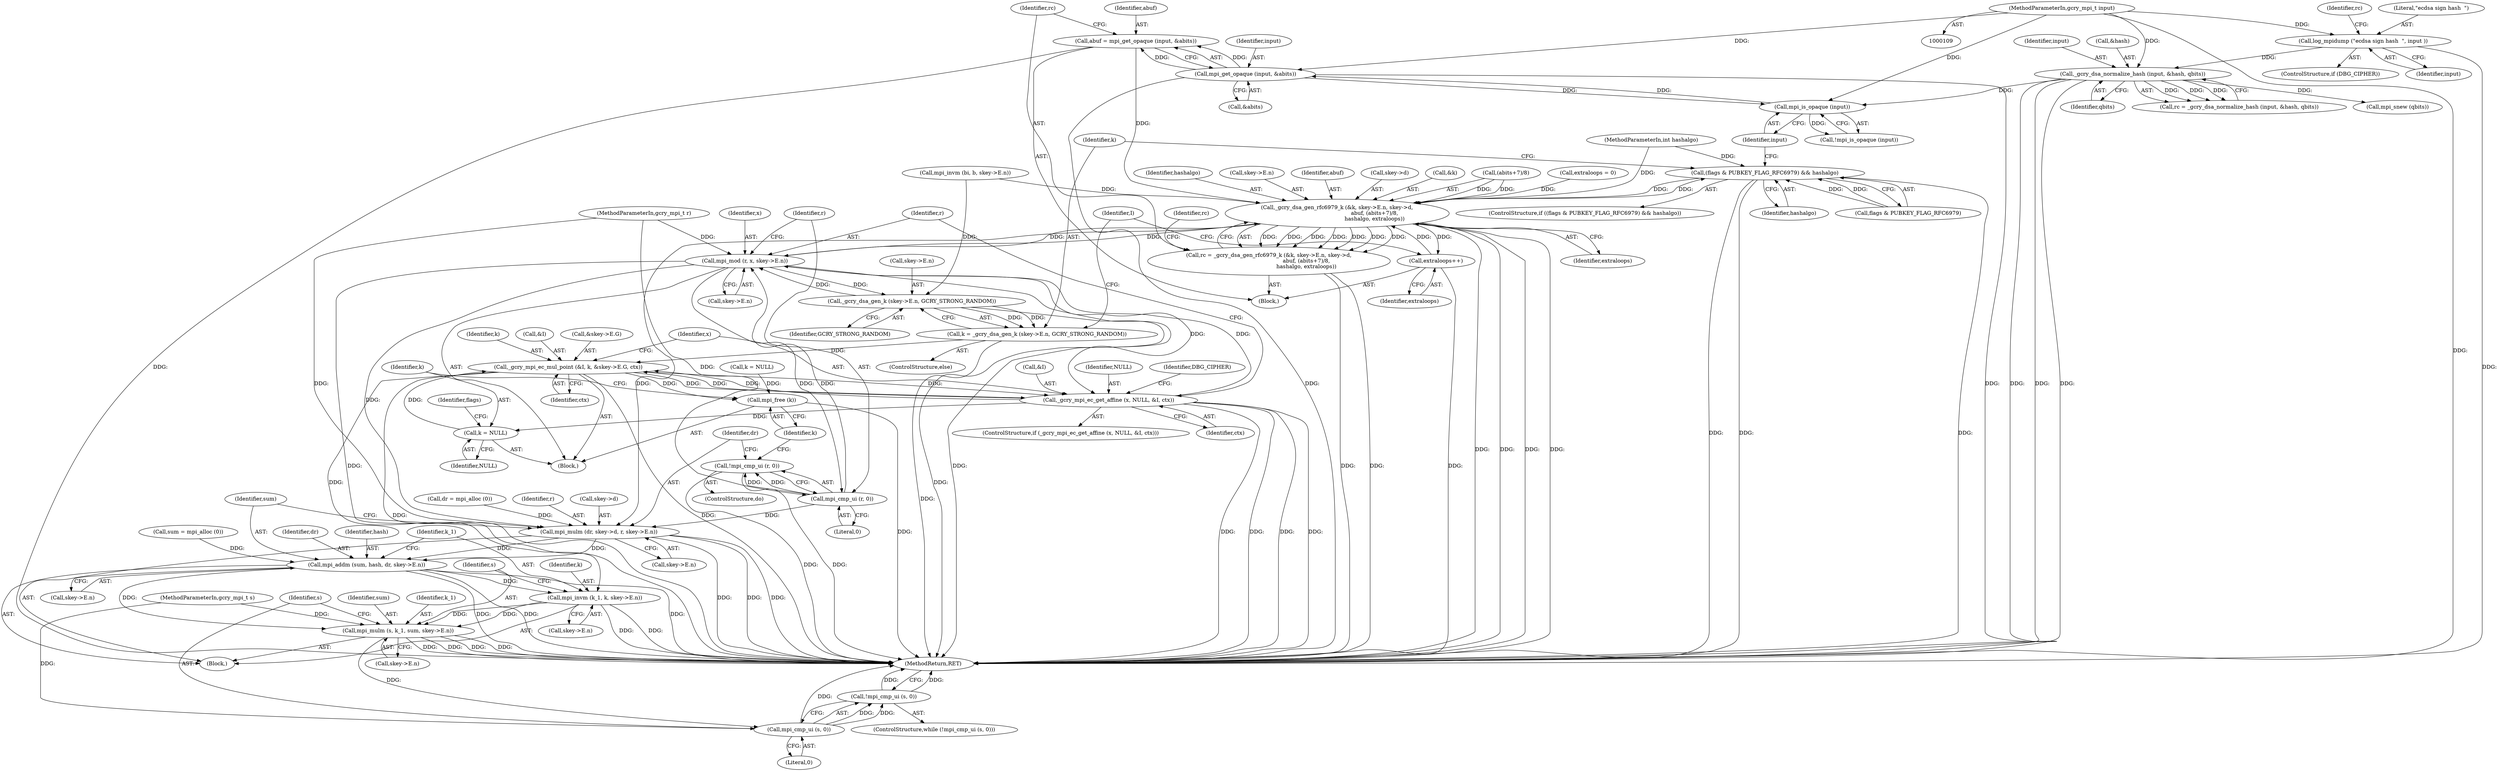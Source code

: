digraph "0_gnupg_9010d1576e278a4274ad3f4aa15776c28f6ba965@pointer" {
"1000224" [label="(Call,abuf = mpi_get_opaque (input, &abits))"];
"1000226" [label="(Call,mpi_get_opaque (input, &abits))"];
"1000217" [label="(Call,mpi_is_opaque (input))"];
"1000145" [label="(Call,_gcry_dsa_normalize_hash (input, &hash, qbits))"];
"1000140" [label="(Call,log_mpidump (\"ecdsa sign hash  \", input ))"];
"1000110" [label="(MethodParameterIn,gcry_mpi_t input)"];
"1000232" [label="(Call,_gcry_dsa_gen_rfc6979_k (&k, skey->E.n, skey->d,\n                                            abuf, (abits+7)/8,\n                                            hashalgo, extraloops))"];
"1000209" [label="(Call,(flags & PUBKEY_FLAG_RFC6979) && hashalgo)"];
"1000230" [label="(Call,rc = _gcry_dsa_gen_rfc6979_k (&k, skey->E.n, skey->d,\n                                            abuf, (abits+7)/8,\n                                            hashalgo, extraloops))"];
"1000254" [label="(Call,extraloops++)"];
"1000293" [label="(Call,mpi_mod (r, x, skey->E.n))"];
"1000259" [label="(Call,_gcry_dsa_gen_k (skey->E.n, GCRY_STRONG_RANDOM))"];
"1000257" [label="(Call,k = _gcry_dsa_gen_k (skey->E.n, GCRY_STRONG_RANDOM))"];
"1000266" [label="(Call,_gcry_mpi_ec_mul_point (&I, k, &skey->E.G, ctx))"];
"1000203" [label="(Call,mpi_free (k))"];
"1000278" [label="(Call,_gcry_mpi_ec_get_affine (x, NULL, &I, ctx))"];
"1000205" [label="(Call,k = NULL)"];
"1000325" [label="(Call,mpi_invm (k_1, k, skey->E.n))"];
"1000333" [label="(Call,mpi_mulm (s, k_1, sum, skey->E.n))"];
"1000344" [label="(Call,mpi_cmp_ui (s, 0))"];
"1000343" [label="(Call,!mpi_cmp_ui (s, 0))"];
"1000302" [label="(Call,mpi_cmp_ui (r, 0))"];
"1000301" [label="(Call,!mpi_cmp_ui (r, 0))"];
"1000305" [label="(Call,mpi_mulm (dr, skey->d, r, skey->E.n))"];
"1000316" [label="(Call,mpi_addm (sum, hash, dr, skey->E.n))"];
"1000326" [label="(Identifier,k_1)"];
"1000243" [label="(Identifier,abuf)"];
"1000258" [label="(Identifier,k)"];
"1000311" [label="(Call,skey->E.n)"];
"1000257" [label="(Call,k = _gcry_dsa_gen_k (skey->E.n, GCRY_STRONG_RANDOM))"];
"1000232" [label="(Call,_gcry_dsa_gen_rfc6979_k (&k, skey->E.n, skey->d,\n                                            abuf, (abits+7)/8,\n                                            hashalgo, extraloops))"];
"1000270" [label="(Call,&skey->E.G)"];
"1000301" [label="(Call,!mpi_cmp_ui (r, 0))"];
"1000277" [label="(ControlStructure,if (_gcry_mpi_ec_get_affine (x, NULL, &I, ctx)))"];
"1000141" [label="(Literal,\"ecdsa sign hash  \")"];
"1000213" [label="(Identifier,hashalgo)"];
"1000210" [label="(Call,flags & PUBKEY_FLAG_RFC6979)"];
"1000346" [label="(Literal,0)"];
"1000146" [label="(Identifier,input)"];
"1000211" [label="(Identifier,flags)"];
"1000217" [label="(Call,mpi_is_opaque (input))"];
"1000240" [label="(Call,skey->d)"];
"1000344" [label="(Call,mpi_cmp_ui (s, 0))"];
"1000265" [label="(Identifier,GCRY_STRONG_RANDOM)"];
"1000304" [label="(Literal,0)"];
"1000228" [label="(Call,&abits)"];
"1000233" [label="(Call,&k)"];
"1000115" [label="(MethodParameterIn,int hashalgo)"];
"1000306" [label="(Identifier,dr)"];
"1000145" [label="(Call,_gcry_dsa_normalize_hash (input, &hash, qbits))"];
"1000209" [label="(Call,(flags & PUBKEY_FLAG_RFC6979) && hashalgo)"];
"1000328" [label="(Call,skey->E.n)"];
"1000227" [label="(Identifier,input)"];
"1000144" [label="(Identifier,rc)"];
"1000325" [label="(Call,mpi_invm (k_1, k, skey->E.n))"];
"1000319" [label="(Identifier,dr)"];
"1000334" [label="(Identifier,s)"];
"1000335" [label="(Identifier,k_1)"];
"1000143" [label="(Call,rc = _gcry_dsa_normalize_hash (input, &hash, qbits))"];
"1000252" [label="(Identifier,rc)"];
"1000256" [label="(ControlStructure,else)"];
"1000205" [label="(Call,k = NULL)"];
"1000206" [label="(Identifier,k)"];
"1000189" [label="(Call,k = NULL)"];
"1000142" [label="(Identifier,input)"];
"1000160" [label="(Call,mpi_snew (qbits))"];
"1000216" [label="(Call,!mpi_is_opaque (input))"];
"1000200" [label="(Block,)"];
"1000149" [label="(Identifier,qbits)"];
"1000244" [label="(Call,(abits+7)/8)"];
"1000226" [label="(Call,mpi_get_opaque (input, &abits))"];
"1000343" [label="(Call,!mpi_cmp_ui (s, 0))"];
"1000192" [label="(Call,dr = mpi_alloc (0))"];
"1000260" [label="(Call,skey->E.n)"];
"1000231" [label="(Identifier,rc)"];
"1000310" [label="(Identifier,r)"];
"1000318" [label="(Identifier,hash)"];
"1000296" [label="(Call,skey->E.n)"];
"1000279" [label="(Identifier,x)"];
"1000250" [label="(Identifier,extraloops)"];
"1000224" [label="(Call,abuf = mpi_get_opaque (input, &abits))"];
"1000345" [label="(Identifier,s)"];
"1000122" [label="(Call,extraloops = 0)"];
"1000281" [label="(Call,&I)"];
"1000294" [label="(Identifier,r)"];
"1000249" [label="(Identifier,hashalgo)"];
"1000303" [label="(Identifier,r)"];
"1000204" [label="(Identifier,k)"];
"1000110" [label="(MethodParameterIn,gcry_mpi_t input)"];
"1000305" [label="(Call,mpi_mulm (dr, skey->d, r, skey->E.n))"];
"1000337" [label="(Call,skey->E.n)"];
"1000147" [label="(Call,&hash)"];
"1000230" [label="(Call,rc = _gcry_dsa_gen_rfc6979_k (&k, skey->E.n, skey->d,\n                                            abuf, (abits+7)/8,\n                                            hashalgo, extraloops))"];
"1000320" [label="(Call,skey->E.n)"];
"1000347" [label="(MethodReturn,RET)"];
"1000269" [label="(Identifier,k)"];
"1000268" [label="(Identifier,I)"];
"1000283" [label="(Identifier,ctx)"];
"1000280" [label="(Identifier,NULL)"];
"1000276" [label="(Identifier,ctx)"];
"1000317" [label="(Identifier,sum)"];
"1000336" [label="(Identifier,sum)"];
"1000259" [label="(Call,_gcry_dsa_gen_k (skey->E.n, GCRY_STRONG_RANDOM))"];
"1000208" [label="(ControlStructure,if ((flags & PUBKEY_FLAG_RFC6979) && hashalgo))"];
"1000342" [label="(ControlStructure,while (!mpi_cmp_ui (s, 0)))"];
"1000254" [label="(Call,extraloops++)"];
"1000278" [label="(Call,_gcry_mpi_ec_get_affine (x, NULL, &I, ctx))"];
"1000327" [label="(Identifier,k)"];
"1000307" [label="(Call,skey->d)"];
"1000196" [label="(Call,sum = mpi_alloc (0))"];
"1000316" [label="(Call,mpi_addm (sum, hash, dr, skey->E.n))"];
"1000267" [label="(Call,&I)"];
"1000225" [label="(Identifier,abuf)"];
"1000295" [label="(Identifier,x)"];
"1000140" [label="(Call,log_mpidump (\"ecdsa sign hash  \", input ))"];
"1000286" [label="(Identifier,DBG_CIPHER)"];
"1000113" [label="(MethodParameterIn,gcry_mpi_t s)"];
"1000138" [label="(ControlStructure,if (DBG_CIPHER))"];
"1000214" [label="(Block,)"];
"1000203" [label="(Call,mpi_free (k))"];
"1000266" [label="(Call,_gcry_mpi_ec_mul_point (&I, k, &skey->E.G, ctx))"];
"1000207" [label="(Identifier,NULL)"];
"1000293" [label="(Call,mpi_mod (r, x, skey->E.n))"];
"1000112" [label="(MethodParameterIn,gcry_mpi_t r)"];
"1000255" [label="(Identifier,extraloops)"];
"1000235" [label="(Call,skey->E.n)"];
"1000202" [label="(Block,)"];
"1000201" [label="(ControlStructure,do)"];
"1000218" [label="(Identifier,input)"];
"1000333" [label="(Call,mpi_mulm (s, k_1, sum, skey->E.n))"];
"1000302" [label="(Call,mpi_cmp_ui (r, 0))"];
"1000181" [label="(Call,mpi_invm (bi, b, skey->E.n))"];
"1000224" -> "1000214"  [label="AST: "];
"1000224" -> "1000226"  [label="CFG: "];
"1000225" -> "1000224"  [label="AST: "];
"1000226" -> "1000224"  [label="AST: "];
"1000231" -> "1000224"  [label="CFG: "];
"1000224" -> "1000347"  [label="DDG: "];
"1000226" -> "1000224"  [label="DDG: "];
"1000226" -> "1000224"  [label="DDG: "];
"1000224" -> "1000232"  [label="DDG: "];
"1000226" -> "1000228"  [label="CFG: "];
"1000227" -> "1000226"  [label="AST: "];
"1000228" -> "1000226"  [label="AST: "];
"1000226" -> "1000347"  [label="DDG: "];
"1000226" -> "1000347"  [label="DDG: "];
"1000226" -> "1000217"  [label="DDG: "];
"1000217" -> "1000226"  [label="DDG: "];
"1000110" -> "1000226"  [label="DDG: "];
"1000217" -> "1000216"  [label="AST: "];
"1000217" -> "1000218"  [label="CFG: "];
"1000218" -> "1000217"  [label="AST: "];
"1000216" -> "1000217"  [label="CFG: "];
"1000217" -> "1000216"  [label="DDG: "];
"1000145" -> "1000217"  [label="DDG: "];
"1000110" -> "1000217"  [label="DDG: "];
"1000145" -> "1000143"  [label="AST: "];
"1000145" -> "1000149"  [label="CFG: "];
"1000146" -> "1000145"  [label="AST: "];
"1000147" -> "1000145"  [label="AST: "];
"1000149" -> "1000145"  [label="AST: "];
"1000143" -> "1000145"  [label="CFG: "];
"1000145" -> "1000347"  [label="DDG: "];
"1000145" -> "1000347"  [label="DDG: "];
"1000145" -> "1000347"  [label="DDG: "];
"1000145" -> "1000143"  [label="DDG: "];
"1000145" -> "1000143"  [label="DDG: "];
"1000145" -> "1000143"  [label="DDG: "];
"1000140" -> "1000145"  [label="DDG: "];
"1000110" -> "1000145"  [label="DDG: "];
"1000145" -> "1000160"  [label="DDG: "];
"1000140" -> "1000138"  [label="AST: "];
"1000140" -> "1000142"  [label="CFG: "];
"1000141" -> "1000140"  [label="AST: "];
"1000142" -> "1000140"  [label="AST: "];
"1000144" -> "1000140"  [label="CFG: "];
"1000140" -> "1000347"  [label="DDG: "];
"1000110" -> "1000140"  [label="DDG: "];
"1000110" -> "1000109"  [label="AST: "];
"1000110" -> "1000347"  [label="DDG: "];
"1000232" -> "1000230"  [label="AST: "];
"1000232" -> "1000250"  [label="CFG: "];
"1000233" -> "1000232"  [label="AST: "];
"1000235" -> "1000232"  [label="AST: "];
"1000240" -> "1000232"  [label="AST: "];
"1000243" -> "1000232"  [label="AST: "];
"1000244" -> "1000232"  [label="AST: "];
"1000249" -> "1000232"  [label="AST: "];
"1000250" -> "1000232"  [label="AST: "];
"1000230" -> "1000232"  [label="CFG: "];
"1000232" -> "1000347"  [label="DDG: "];
"1000232" -> "1000347"  [label="DDG: "];
"1000232" -> "1000347"  [label="DDG: "];
"1000232" -> "1000347"  [label="DDG: "];
"1000232" -> "1000209"  [label="DDG: "];
"1000232" -> "1000230"  [label="DDG: "];
"1000232" -> "1000230"  [label="DDG: "];
"1000232" -> "1000230"  [label="DDG: "];
"1000232" -> "1000230"  [label="DDG: "];
"1000232" -> "1000230"  [label="DDG: "];
"1000232" -> "1000230"  [label="DDG: "];
"1000232" -> "1000230"  [label="DDG: "];
"1000293" -> "1000232"  [label="DDG: "];
"1000181" -> "1000232"  [label="DDG: "];
"1000244" -> "1000232"  [label="DDG: "];
"1000244" -> "1000232"  [label="DDG: "];
"1000209" -> "1000232"  [label="DDG: "];
"1000115" -> "1000232"  [label="DDG: "];
"1000254" -> "1000232"  [label="DDG: "];
"1000122" -> "1000232"  [label="DDG: "];
"1000232" -> "1000254"  [label="DDG: "];
"1000232" -> "1000293"  [label="DDG: "];
"1000232" -> "1000305"  [label="DDG: "];
"1000209" -> "1000208"  [label="AST: "];
"1000209" -> "1000210"  [label="CFG: "];
"1000209" -> "1000213"  [label="CFG: "];
"1000210" -> "1000209"  [label="AST: "];
"1000213" -> "1000209"  [label="AST: "];
"1000218" -> "1000209"  [label="CFG: "];
"1000258" -> "1000209"  [label="CFG: "];
"1000209" -> "1000347"  [label="DDG: "];
"1000209" -> "1000347"  [label="DDG: "];
"1000209" -> "1000347"  [label="DDG: "];
"1000210" -> "1000209"  [label="DDG: "];
"1000210" -> "1000209"  [label="DDG: "];
"1000115" -> "1000209"  [label="DDG: "];
"1000230" -> "1000214"  [label="AST: "];
"1000231" -> "1000230"  [label="AST: "];
"1000252" -> "1000230"  [label="CFG: "];
"1000230" -> "1000347"  [label="DDG: "];
"1000230" -> "1000347"  [label="DDG: "];
"1000254" -> "1000214"  [label="AST: "];
"1000254" -> "1000255"  [label="CFG: "];
"1000255" -> "1000254"  [label="AST: "];
"1000268" -> "1000254"  [label="CFG: "];
"1000254" -> "1000347"  [label="DDG: "];
"1000293" -> "1000202"  [label="AST: "];
"1000293" -> "1000296"  [label="CFG: "];
"1000294" -> "1000293"  [label="AST: "];
"1000295" -> "1000293"  [label="AST: "];
"1000296" -> "1000293"  [label="AST: "];
"1000303" -> "1000293"  [label="CFG: "];
"1000293" -> "1000347"  [label="DDG: "];
"1000293" -> "1000347"  [label="DDG: "];
"1000293" -> "1000259"  [label="DDG: "];
"1000293" -> "1000278"  [label="DDG: "];
"1000302" -> "1000293"  [label="DDG: "];
"1000112" -> "1000293"  [label="DDG: "];
"1000278" -> "1000293"  [label="DDG: "];
"1000259" -> "1000293"  [label="DDG: "];
"1000293" -> "1000302"  [label="DDG: "];
"1000293" -> "1000305"  [label="DDG: "];
"1000259" -> "1000257"  [label="AST: "];
"1000259" -> "1000265"  [label="CFG: "];
"1000260" -> "1000259"  [label="AST: "];
"1000265" -> "1000259"  [label="AST: "];
"1000257" -> "1000259"  [label="CFG: "];
"1000259" -> "1000347"  [label="DDG: "];
"1000259" -> "1000257"  [label="DDG: "];
"1000259" -> "1000257"  [label="DDG: "];
"1000181" -> "1000259"  [label="DDG: "];
"1000257" -> "1000256"  [label="AST: "];
"1000258" -> "1000257"  [label="AST: "];
"1000268" -> "1000257"  [label="CFG: "];
"1000257" -> "1000347"  [label="DDG: "];
"1000257" -> "1000266"  [label="DDG: "];
"1000266" -> "1000202"  [label="AST: "];
"1000266" -> "1000276"  [label="CFG: "];
"1000267" -> "1000266"  [label="AST: "];
"1000269" -> "1000266"  [label="AST: "];
"1000270" -> "1000266"  [label="AST: "];
"1000276" -> "1000266"  [label="AST: "];
"1000279" -> "1000266"  [label="CFG: "];
"1000266" -> "1000347"  [label="DDG: "];
"1000266" -> "1000347"  [label="DDG: "];
"1000266" -> "1000203"  [label="DDG: "];
"1000278" -> "1000266"  [label="DDG: "];
"1000278" -> "1000266"  [label="DDG: "];
"1000205" -> "1000266"  [label="DDG: "];
"1000266" -> "1000278"  [label="DDG: "];
"1000266" -> "1000278"  [label="DDG: "];
"1000266" -> "1000325"  [label="DDG: "];
"1000203" -> "1000202"  [label="AST: "];
"1000203" -> "1000204"  [label="CFG: "];
"1000204" -> "1000203"  [label="AST: "];
"1000206" -> "1000203"  [label="CFG: "];
"1000203" -> "1000347"  [label="DDG: "];
"1000189" -> "1000203"  [label="DDG: "];
"1000278" -> "1000277"  [label="AST: "];
"1000278" -> "1000283"  [label="CFG: "];
"1000279" -> "1000278"  [label="AST: "];
"1000280" -> "1000278"  [label="AST: "];
"1000281" -> "1000278"  [label="AST: "];
"1000283" -> "1000278"  [label="AST: "];
"1000286" -> "1000278"  [label="CFG: "];
"1000294" -> "1000278"  [label="CFG: "];
"1000278" -> "1000347"  [label="DDG: "];
"1000278" -> "1000347"  [label="DDG: "];
"1000278" -> "1000347"  [label="DDG: "];
"1000278" -> "1000347"  [label="DDG: "];
"1000278" -> "1000205"  [label="DDG: "];
"1000205" -> "1000202"  [label="AST: "];
"1000205" -> "1000207"  [label="CFG: "];
"1000206" -> "1000205"  [label="AST: "];
"1000207" -> "1000205"  [label="AST: "];
"1000211" -> "1000205"  [label="CFG: "];
"1000325" -> "1000200"  [label="AST: "];
"1000325" -> "1000328"  [label="CFG: "];
"1000326" -> "1000325"  [label="AST: "];
"1000327" -> "1000325"  [label="AST: "];
"1000328" -> "1000325"  [label="AST: "];
"1000334" -> "1000325"  [label="CFG: "];
"1000325" -> "1000347"  [label="DDG: "];
"1000325" -> "1000347"  [label="DDG: "];
"1000316" -> "1000325"  [label="DDG: "];
"1000325" -> "1000333"  [label="DDG: "];
"1000325" -> "1000333"  [label="DDG: "];
"1000333" -> "1000200"  [label="AST: "];
"1000333" -> "1000337"  [label="CFG: "];
"1000334" -> "1000333"  [label="AST: "];
"1000335" -> "1000333"  [label="AST: "];
"1000336" -> "1000333"  [label="AST: "];
"1000337" -> "1000333"  [label="AST: "];
"1000345" -> "1000333"  [label="CFG: "];
"1000333" -> "1000347"  [label="DDG: "];
"1000333" -> "1000347"  [label="DDG: "];
"1000333" -> "1000347"  [label="DDG: "];
"1000333" -> "1000347"  [label="DDG: "];
"1000113" -> "1000333"  [label="DDG: "];
"1000316" -> "1000333"  [label="DDG: "];
"1000333" -> "1000344"  [label="DDG: "];
"1000344" -> "1000343"  [label="AST: "];
"1000344" -> "1000346"  [label="CFG: "];
"1000345" -> "1000344"  [label="AST: "];
"1000346" -> "1000344"  [label="AST: "];
"1000343" -> "1000344"  [label="CFG: "];
"1000344" -> "1000347"  [label="DDG: "];
"1000344" -> "1000343"  [label="DDG: "];
"1000344" -> "1000343"  [label="DDG: "];
"1000113" -> "1000344"  [label="DDG: "];
"1000343" -> "1000342"  [label="AST: "];
"1000347" -> "1000343"  [label="CFG: "];
"1000343" -> "1000347"  [label="DDG: "];
"1000343" -> "1000347"  [label="DDG: "];
"1000302" -> "1000301"  [label="AST: "];
"1000302" -> "1000304"  [label="CFG: "];
"1000303" -> "1000302"  [label="AST: "];
"1000304" -> "1000302"  [label="AST: "];
"1000301" -> "1000302"  [label="CFG: "];
"1000302" -> "1000301"  [label="DDG: "];
"1000302" -> "1000301"  [label="DDG: "];
"1000112" -> "1000302"  [label="DDG: "];
"1000302" -> "1000305"  [label="DDG: "];
"1000301" -> "1000201"  [label="AST: "];
"1000204" -> "1000301"  [label="CFG: "];
"1000306" -> "1000301"  [label="CFG: "];
"1000301" -> "1000347"  [label="DDG: "];
"1000301" -> "1000347"  [label="DDG: "];
"1000305" -> "1000200"  [label="AST: "];
"1000305" -> "1000311"  [label="CFG: "];
"1000306" -> "1000305"  [label="AST: "];
"1000307" -> "1000305"  [label="AST: "];
"1000310" -> "1000305"  [label="AST: "];
"1000311" -> "1000305"  [label="AST: "];
"1000317" -> "1000305"  [label="CFG: "];
"1000305" -> "1000347"  [label="DDG: "];
"1000305" -> "1000347"  [label="DDG: "];
"1000305" -> "1000347"  [label="DDG: "];
"1000192" -> "1000305"  [label="DDG: "];
"1000112" -> "1000305"  [label="DDG: "];
"1000305" -> "1000316"  [label="DDG: "];
"1000305" -> "1000316"  [label="DDG: "];
"1000316" -> "1000200"  [label="AST: "];
"1000316" -> "1000320"  [label="CFG: "];
"1000317" -> "1000316"  [label="AST: "];
"1000318" -> "1000316"  [label="AST: "];
"1000319" -> "1000316"  [label="AST: "];
"1000320" -> "1000316"  [label="AST: "];
"1000326" -> "1000316"  [label="CFG: "];
"1000316" -> "1000347"  [label="DDG: "];
"1000316" -> "1000347"  [label="DDG: "];
"1000316" -> "1000347"  [label="DDG: "];
"1000196" -> "1000316"  [label="DDG: "];
}
